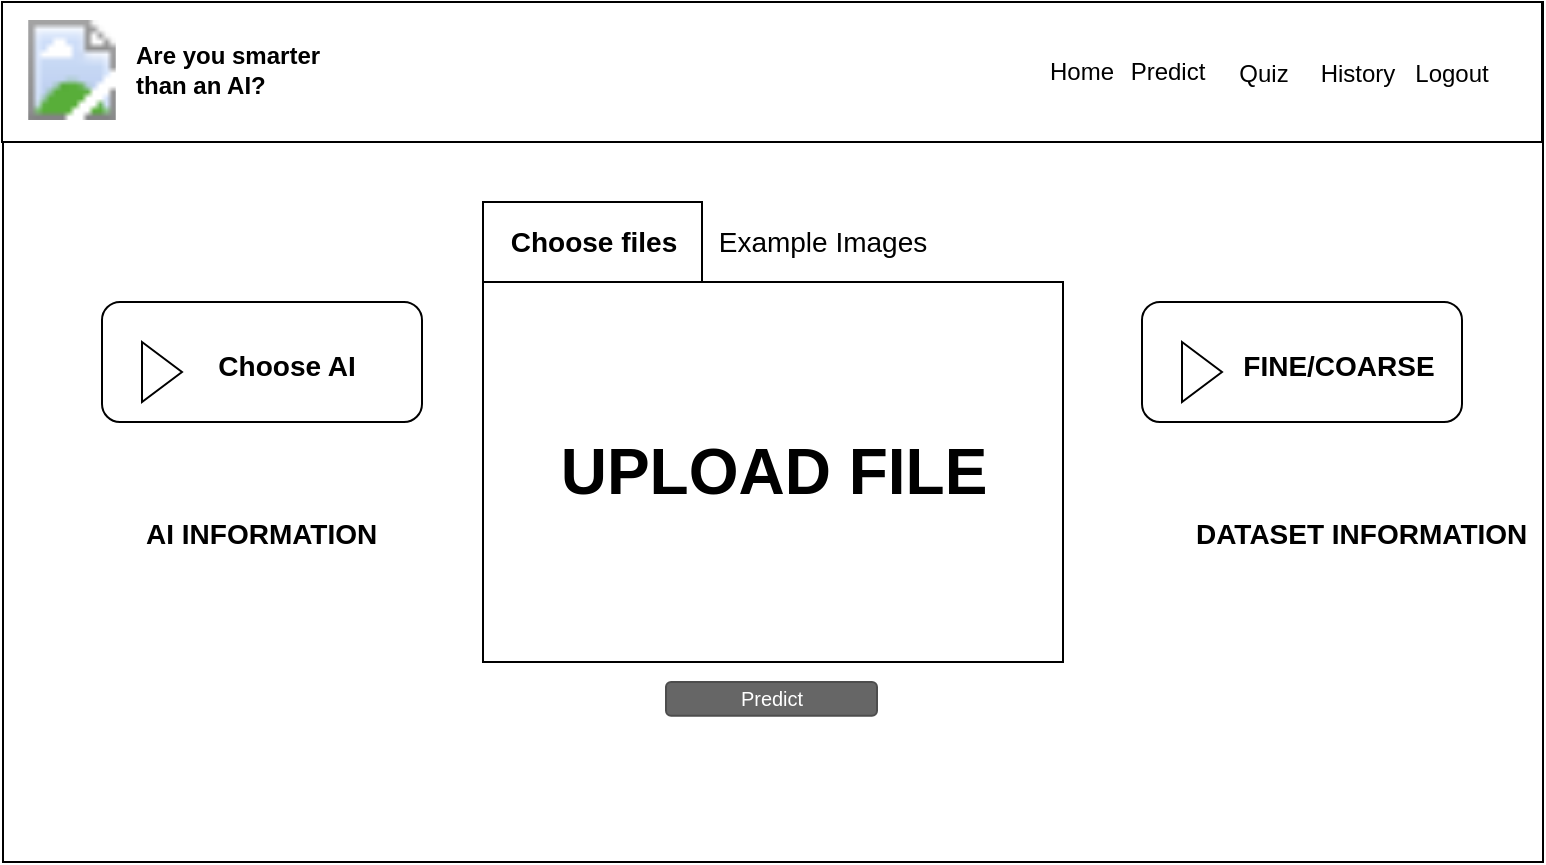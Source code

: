 <mxfile>
    <diagram id="2RgbyYNG7AbHzt_dq1wR" name="Page-1">
        <mxGraphModel dx="832" dy="2695" grid="1" gridSize="10" guides="1" tooltips="1" connect="1" arrows="1" fold="1" page="1" pageScale="1" pageWidth="850" pageHeight="1100" math="0" shadow="0">
            <root>
                <mxCell id="0"/>
                <mxCell id="1" parent="0"/>
                <mxCell id="2" value="" style="rounded=0;whiteSpace=wrap;html=1;" vertex="1" parent="1">
                    <mxGeometry x="40.5" y="-1640" width="770" height="430" as="geometry"/>
                </mxCell>
                <mxCell id="3" value="" style="rounded=0;whiteSpace=wrap;html=1;" vertex="1" parent="1">
                    <mxGeometry x="40" y="-1640" width="770" height="70" as="geometry"/>
                </mxCell>
                <mxCell id="4" value="" style="shape=image;html=1;verticalLabelPosition=bottom;verticalAlign=top;imageAspect=1;aspect=fixed;image=https://cdn.discordapp.com/attachments/910885868733087747/1066040074367672370/Are_you_smarter_than_an_AI.png;fontSize=10;" vertex="1" parent="1">
                    <mxGeometry x="50" y="-1631" width="50" height="50" as="geometry"/>
                </mxCell>
                <mxCell id="5" value="Are you smarter &lt;br style=&quot;font-size: 12px;&quot;&gt;than an AI?" style="text;strokeColor=none;fillColor=none;html=1;fontSize=12;fontStyle=1;verticalAlign=middle;align=left;" vertex="1" parent="1">
                    <mxGeometry x="105" y="-1626" width="100" height="40" as="geometry"/>
                </mxCell>
                <mxCell id="6" value="Predict" style="text;html=1;strokeColor=none;fillColor=none;align=center;verticalAlign=middle;whiteSpace=wrap;rounded=0;" vertex="1" parent="1">
                    <mxGeometry x="593" y="-1620.5" width="60" height="30" as="geometry"/>
                </mxCell>
                <mxCell id="7" value="Quiz" style="text;html=1;strokeColor=none;fillColor=none;align=center;verticalAlign=middle;whiteSpace=wrap;rounded=0;" vertex="1" parent="1">
                    <mxGeometry x="641" y="-1619.5" width="60" height="30" as="geometry"/>
                </mxCell>
                <mxCell id="8" value="Logout" style="text;html=1;strokeColor=none;fillColor=none;align=center;verticalAlign=middle;whiteSpace=wrap;rounded=0;" vertex="1" parent="1">
                    <mxGeometry x="735" y="-1619.5" width="60" height="30" as="geometry"/>
                </mxCell>
                <mxCell id="9" value="History" style="text;html=1;strokeColor=none;fillColor=none;align=center;verticalAlign=middle;whiteSpace=wrap;rounded=0;" vertex="1" parent="1">
                    <mxGeometry x="688" y="-1619.5" width="60" height="30" as="geometry"/>
                </mxCell>
                <mxCell id="10" value="Home" style="text;html=1;strokeColor=none;fillColor=none;align=center;verticalAlign=middle;whiteSpace=wrap;rounded=0;" vertex="1" parent="1">
                    <mxGeometry x="550" y="-1620.5" width="60" height="30" as="geometry"/>
                </mxCell>
                <mxCell id="13" value="Predict" style="rounded=1;html=1;shadow=0;dashed=0;whiteSpace=wrap;fontSize=10;fillColor=#666666;align=center;strokeColor=#4D4D4D;fontColor=#ffffff;" vertex="1" parent="1">
                    <mxGeometry x="372" y="-1300" width="105.5" height="16.88" as="geometry"/>
                </mxCell>
                <mxCell id="35" value="&lt;font style=&quot;font-size: 14px;&quot;&gt;Example Images&lt;br&gt;&lt;/font&gt;" style="text;strokeColor=none;fillColor=none;html=1;fontSize=14;fontStyle=0;verticalAlign=middle;align=center;" vertex="1" parent="1">
                    <mxGeometry x="400" y="-1540" width="100" height="40" as="geometry"/>
                </mxCell>
                <mxCell id="38" value="&lt;font style=&quot;font-size: 32px;&quot;&gt;UPLOAD FILE&lt;/font&gt;" style="rounded=0;whiteSpace=wrap;html=1;fontSize=14;fontStyle=1" vertex="1" parent="1">
                    <mxGeometry x="280.5" y="-1500" width="290" height="190" as="geometry"/>
                </mxCell>
                <mxCell id="39" value="&lt;span style=&quot;font-weight: 700;&quot;&gt;Choose files&lt;/span&gt;" style="rounded=0;whiteSpace=wrap;html=1;labelBorderColor=none;fontSize=14;" vertex="1" parent="1">
                    <mxGeometry x="280.5" y="-1540" width="109.5" height="40" as="geometry"/>
                </mxCell>
                <mxCell id="40" value="&lt;font style=&quot;font-size: 14px;&quot;&gt;Choose AI&amp;nbsp; &amp;nbsp; &amp;nbsp; &amp;nbsp;&amp;nbsp;&lt;/font&gt;" style="html=1;whiteSpace=wrap;container=1;recursiveResize=0;collapsible=0;labelBorderColor=none;fontSize=32;fontStyle=1;strokeColor=default;fillColor=default;rounded=1;shadow=0;glass=0;imageAspect=1;allowArrows=1;align=right;verticalAlign=top;" vertex="1" parent="1">
                    <mxGeometry x="90" y="-1490" width="160" height="60" as="geometry"/>
                </mxCell>
                <mxCell id="41" value="" style="triangle;html=1;whiteSpace=wrap;labelBorderColor=none;fontSize=32;" vertex="1" parent="40">
                    <mxGeometry x="20" y="20" width="20" height="30" as="geometry"/>
                </mxCell>
                <mxCell id="42" value="&lt;font style=&quot;font-size: 14px;&quot;&gt;FINE/COARSE&amp;nbsp; &amp;nbsp;&lt;/font&gt;" style="html=1;whiteSpace=wrap;container=1;recursiveResize=0;collapsible=0;labelBorderColor=none;fontSize=32;fontStyle=1;strokeColor=default;fillColor=default;rounded=1;shadow=0;glass=0;imageAspect=1;allowArrows=1;align=right;verticalAlign=top;" vertex="1" parent="1">
                    <mxGeometry x="610" y="-1490" width="160" height="60" as="geometry"/>
                </mxCell>
                <mxCell id="43" value="" style="triangle;html=1;whiteSpace=wrap;labelBorderColor=none;fontSize=32;" vertex="1" parent="42">
                    <mxGeometry x="20" y="20" width="20" height="30" as="geometry"/>
                </mxCell>
                <mxCell id="44" value="&lt;font style=&quot;font-size: 14px;&quot;&gt;AI INFORMATION&lt;/font&gt;" style="text;strokeColor=none;fillColor=none;html=1;fontSize=32;fontStyle=1;verticalAlign=middle;align=left;" vertex="1" parent="1">
                    <mxGeometry x="110" y="-1400" width="100" height="40" as="geometry"/>
                </mxCell>
                <mxCell id="45" value="&lt;font style=&quot;font-size: 14px;&quot;&gt;DATASET INFORMATION&lt;/font&gt;" style="text;strokeColor=none;fillColor=none;html=1;fontSize=32;fontStyle=1;verticalAlign=middle;align=left;" vertex="1" parent="1">
                    <mxGeometry x="635" y="-1400" width="100" height="40" as="geometry"/>
                </mxCell>
            </root>
        </mxGraphModel>
    </diagram>
</mxfile>
